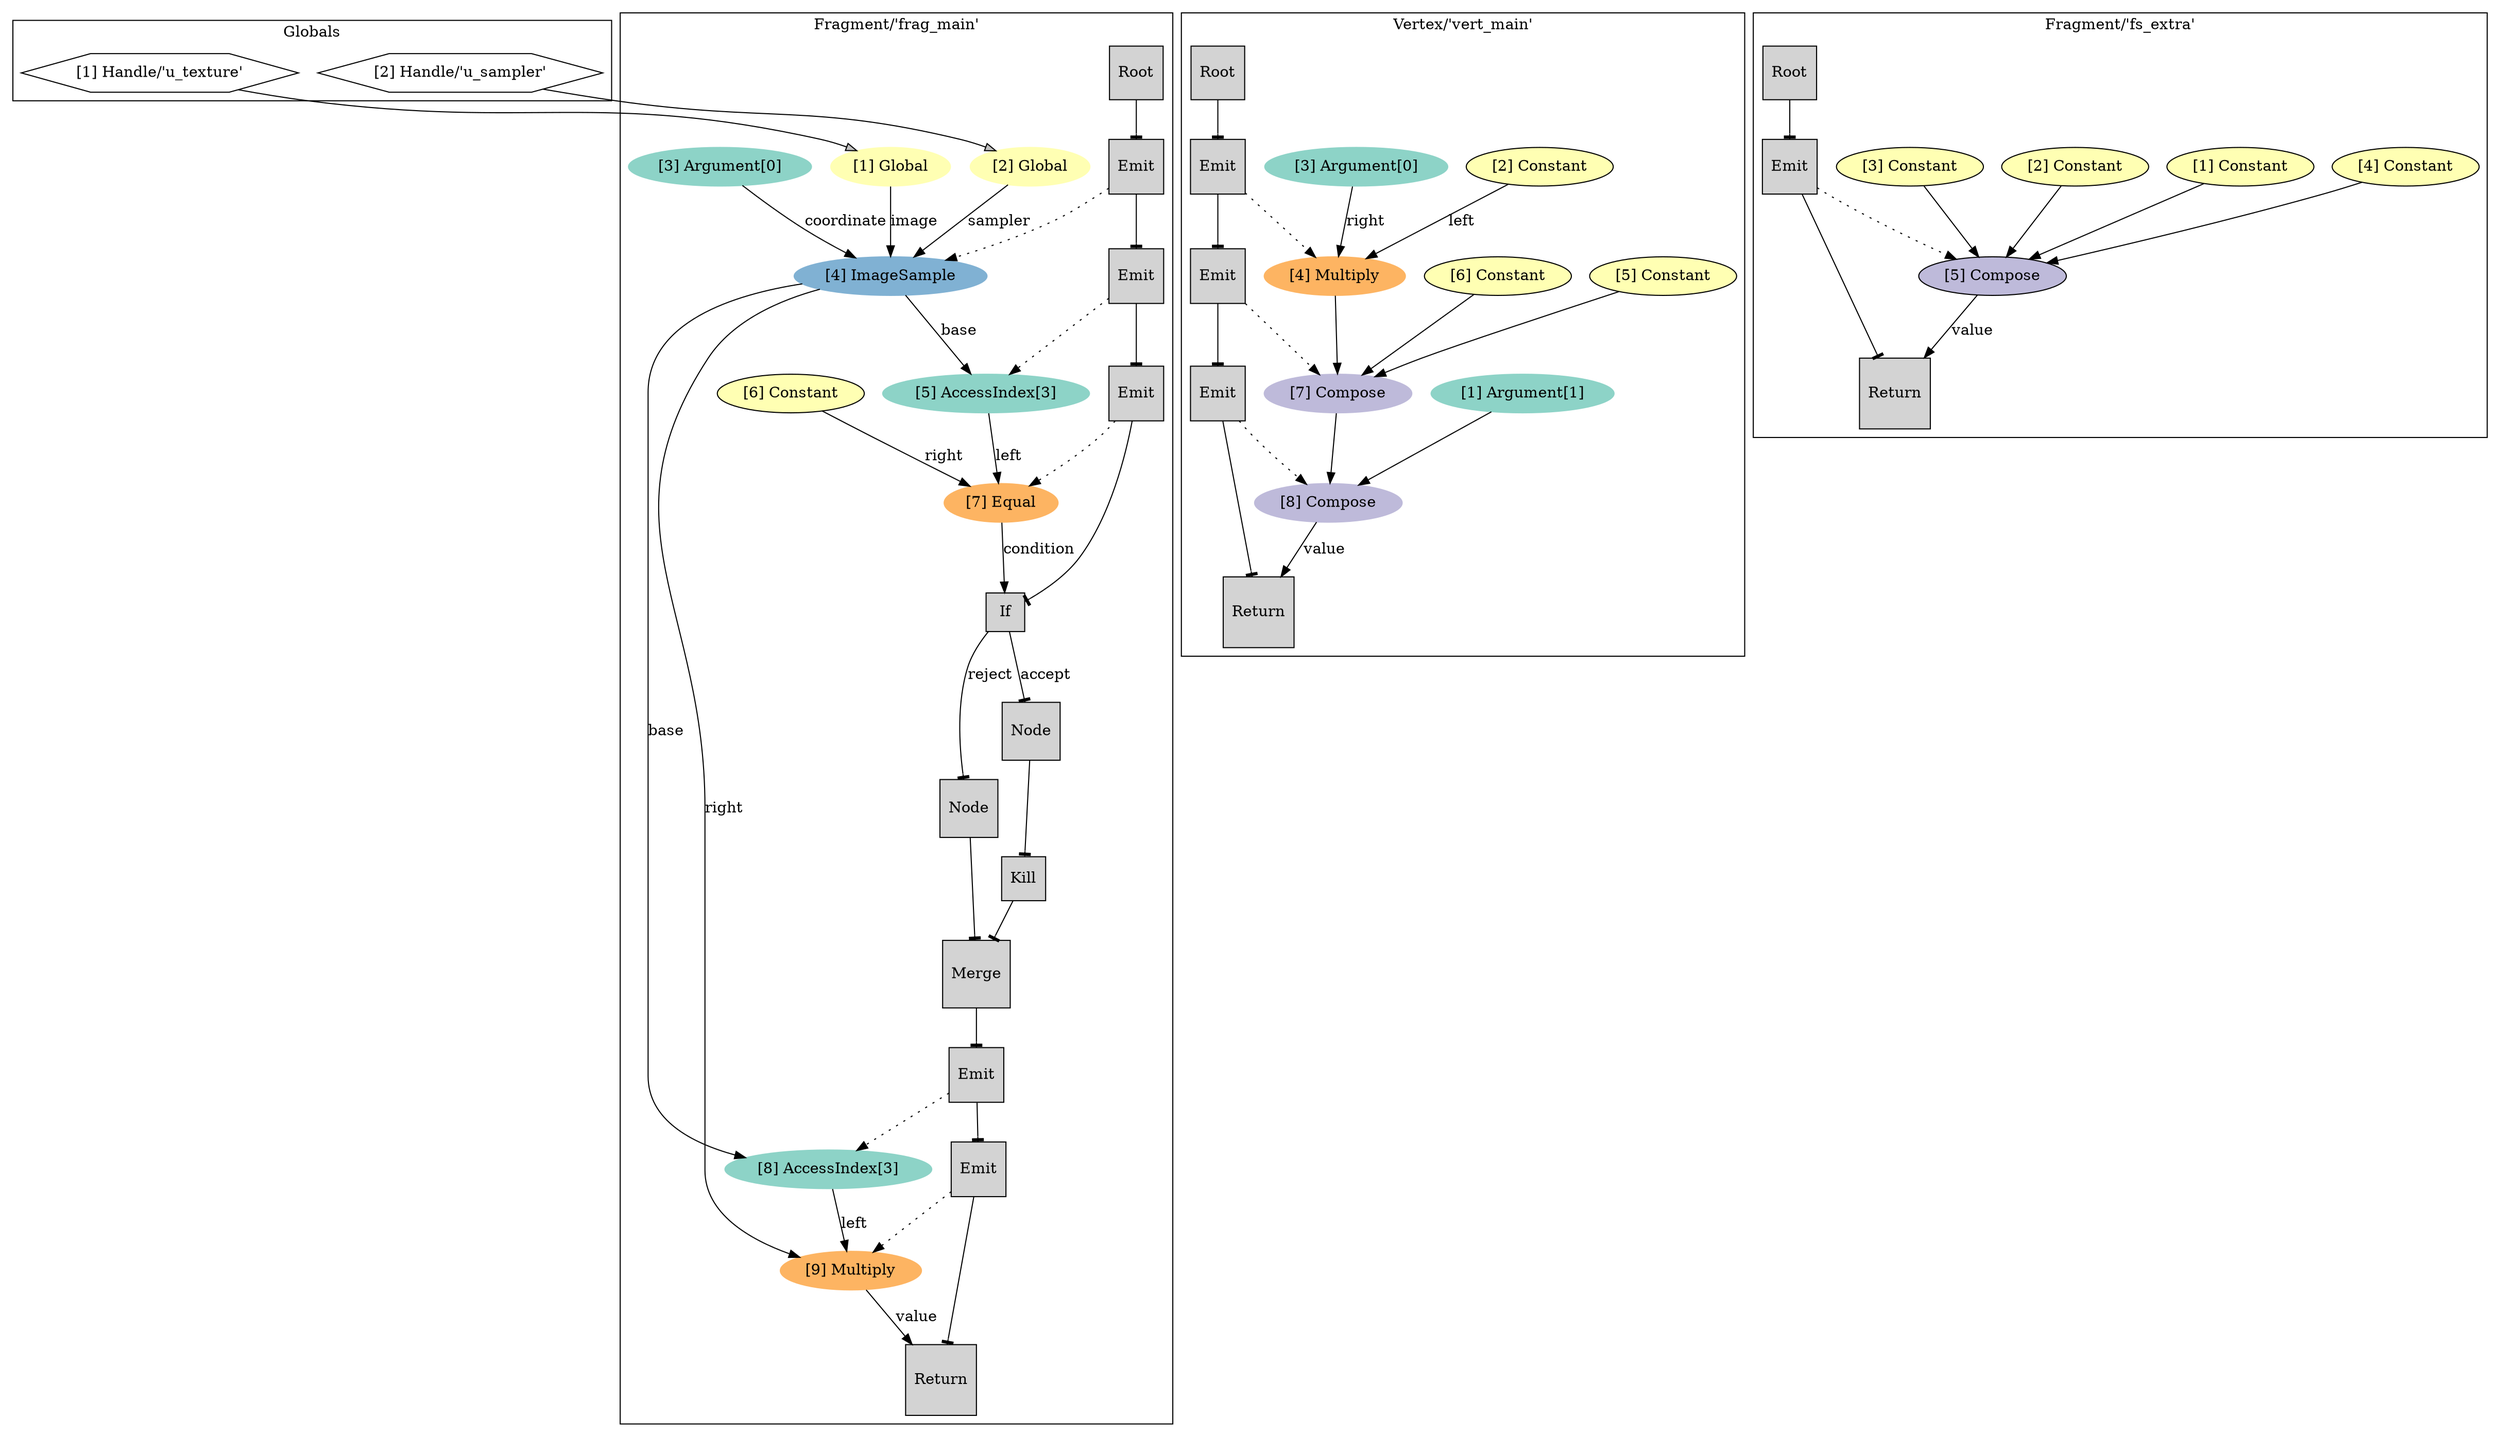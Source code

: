 digraph Module {
	subgraph cluster_globals {
		label="Globals"
		g0 [ shape=hexagon label="[1] Handle/'u_texture'" ]
		g1 [ shape=hexagon label="[2] Handle/'u_sampler'" ]
	}
	subgraph cluster_ep0 {
		label="Vertex/'vert_main'"
		node [ style=filled ]
		ep0_e0 [ color="#8dd3c7" label="[1] Argument[1]" ]
		ep0_e1 [ fillcolor="#ffffb3" label="[2] Constant" ]
		ep0_e2 [ color="#8dd3c7" label="[3] Argument[0]" ]
		ep0_e3 [ color="#fdb462" label="[4] Multiply" ]
		ep0_e2 -> ep0_e3 [ label="right" ]
		ep0_e1 -> ep0_e3 [ label="left" ]
		ep0_e4 [ fillcolor="#ffffb3" label="[5] Constant" ]
		ep0_e5 [ fillcolor="#ffffb3" label="[6] Constant" ]
		ep0_e6 [ color="#bebada" label="[7] Compose" ]
		{ ep0_e3 ep0_e4 ep0_e5 } -> ep0_e6
		ep0_e7 [ color="#bebada" label="[8] Compose" ]
		{ ep0_e0 ep0_e6 } -> ep0_e7
		ep0_s0 [ shape=square label="Root" ]
		ep0_s1 [ shape=square label="Emit" ]
		ep0_s2 [ shape=square label="Emit" ]
		ep0_s3 [ shape=square label="Emit" ]
		ep0_s4 [ shape=square label="Return" ]
		ep0_s0 -> ep0_s1 [ arrowhead=tee label="" ]
		ep0_s1 -> ep0_s2 [ arrowhead=tee label="" ]
		ep0_s2 -> ep0_s3 [ arrowhead=tee label="" ]
		ep0_s3 -> ep0_s4 [ arrowhead=tee label="" ]
		ep0_e7 -> ep0_s4 [ label="value" ]
		ep0_s1 -> ep0_e3 [ style=dotted ]
		ep0_s2 -> ep0_e6 [ style=dotted ]
		ep0_s3 -> ep0_e7 [ style=dotted ]
	}
	subgraph cluster_ep1 {
		label="Fragment/'frag_main'"
		node [ style=filled ]
		ep1_e0 [ color="#ffffb3" label="[1] Global" ]
		g0 -> ep1_e0 [fillcolor=gray]
		ep1_e1 [ color="#ffffb3" label="[2] Global" ]
		g1 -> ep1_e1 [fillcolor=gray]
		ep1_e2 [ color="#8dd3c7" label="[3] Argument[0]" ]
		ep1_e3 [ color="#80b1d3" label="[4] ImageSample" ]
		ep1_e1 -> ep1_e3 [ label="sampler" ]
		ep1_e0 -> ep1_e3 [ label="image" ]
		ep1_e2 -> ep1_e3 [ label="coordinate" ]
		ep1_e4 [ color="#8dd3c7" label="[5] AccessIndex[3]" ]
		ep1_e3 -> ep1_e4 [ label="base" ]
		ep1_e5 [ fillcolor="#ffffb3" label="[6] Constant" ]
		ep1_e6 [ color="#fdb462" label="[7] Equal" ]
		ep1_e5 -> ep1_e6 [ label="right" ]
		ep1_e4 -> ep1_e6 [ label="left" ]
		ep1_e7 [ color="#8dd3c7" label="[8] AccessIndex[3]" ]
		ep1_e3 -> ep1_e7 [ label="base" ]
		ep1_e8 [ color="#fdb462" label="[9] Multiply" ]
		ep1_e3 -> ep1_e8 [ label="right" ]
		ep1_e7 -> ep1_e8 [ label="left" ]
		ep1_s0 [ shape=square label="Root" ]
		ep1_s1 [ shape=square label="Emit" ]
		ep1_s2 [ shape=square label="Emit" ]
		ep1_s3 [ shape=square label="Emit" ]
		ep1_s4 [ shape=square label="If" ]
		ep1_s5 [ shape=square label="Node" ]
		ep1_s6 [ shape=square label="Kill" ]
		ep1_s7 [ shape=square label="Node" ]
		ep1_s8 [ shape=square label="Merge" ]
		ep1_s9 [ shape=square label="Emit" ]
		ep1_s10 [ shape=square label="Emit" ]
		ep1_s11 [ shape=square label="Return" ]
		ep1_s0 -> ep1_s1 [ arrowhead=tee label="" ]
		ep1_s1 -> ep1_s2 [ arrowhead=tee label="" ]
		ep1_s2 -> ep1_s3 [ arrowhead=tee label="" ]
		ep1_s3 -> ep1_s4 [ arrowhead=tee label="" ]
		ep1_s5 -> ep1_s6 [ arrowhead=tee label="" ]
		ep1_s4 -> ep1_s5 [ arrowhead=tee label="accept" ]
		ep1_s4 -> ep1_s7 [ arrowhead=tee label="reject" ]
		ep1_s6 -> ep1_s8 [ arrowhead=tee label="" ]
		ep1_s7 -> ep1_s8 [ arrowhead=tee label="" ]
		ep1_s8 -> ep1_s9 [ arrowhead=tee label="" ]
		ep1_s9 -> ep1_s10 [ arrowhead=tee label="" ]
		ep1_s10 -> ep1_s11 [ arrowhead=tee label="" ]
		ep1_e6 -> ep1_s4 [ label="condition" ]
		ep1_e8 -> ep1_s11 [ label="value" ]
		ep1_s1 -> ep1_e3 [ style=dotted ]
		ep1_s2 -> ep1_e4 [ style=dotted ]
		ep1_s3 -> ep1_e6 [ style=dotted ]
		ep1_s9 -> ep1_e7 [ style=dotted ]
		ep1_s10 -> ep1_e8 [ style=dotted ]
	}
	subgraph cluster_ep2 {
		label="Fragment/'fs_extra'"
		node [ style=filled ]
		ep2_e0 [ fillcolor="#ffffb3" label="[1] Constant" ]
		ep2_e1 [ fillcolor="#ffffb3" label="[2] Constant" ]
		ep2_e2 [ fillcolor="#ffffb3" label="[3] Constant" ]
		ep2_e3 [ fillcolor="#ffffb3" label="[4] Constant" ]
		ep2_e4 [ fillcolor="#bebada" label="[5] Compose" ]
		{ ep2_e0 ep2_e1 ep2_e2 ep2_e3 } -> ep2_e4
		ep2_s0 [ shape=square label="Root" ]
		ep2_s1 [ shape=square label="Emit" ]
		ep2_s2 [ shape=square label="Return" ]
		ep2_s0 -> ep2_s1 [ arrowhead=tee label="" ]
		ep2_s1 -> ep2_s2 [ arrowhead=tee label="" ]
		ep2_e4 -> ep2_s2 [ label="value" ]
		ep2_s1 -> ep2_e4 [ style=dotted ]
	}
}
